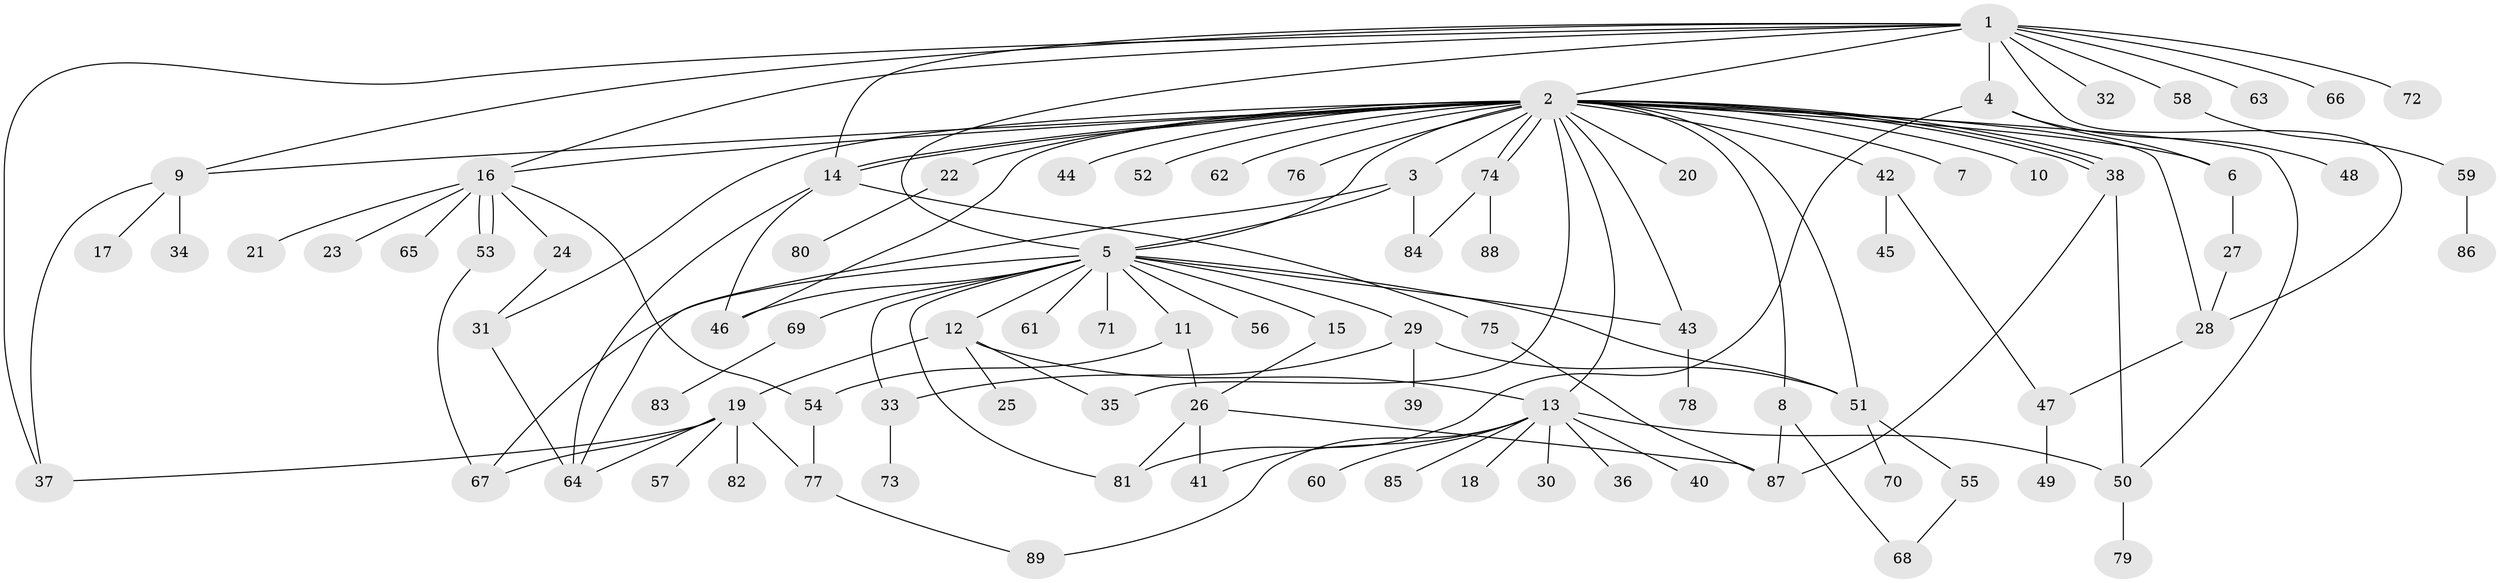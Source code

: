 // Generated by graph-tools (version 1.1) at 2025/47/03/09/25 04:47:27]
// undirected, 89 vertices, 132 edges
graph export_dot {
graph [start="1"]
  node [color=gray90,style=filled];
  1;
  2;
  3;
  4;
  5;
  6;
  7;
  8;
  9;
  10;
  11;
  12;
  13;
  14;
  15;
  16;
  17;
  18;
  19;
  20;
  21;
  22;
  23;
  24;
  25;
  26;
  27;
  28;
  29;
  30;
  31;
  32;
  33;
  34;
  35;
  36;
  37;
  38;
  39;
  40;
  41;
  42;
  43;
  44;
  45;
  46;
  47;
  48;
  49;
  50;
  51;
  52;
  53;
  54;
  55;
  56;
  57;
  58;
  59;
  60;
  61;
  62;
  63;
  64;
  65;
  66;
  67;
  68;
  69;
  70;
  71;
  72;
  73;
  74;
  75;
  76;
  77;
  78;
  79;
  80;
  81;
  82;
  83;
  84;
  85;
  86;
  87;
  88;
  89;
  1 -- 2;
  1 -- 4;
  1 -- 5;
  1 -- 9;
  1 -- 14;
  1 -- 16;
  1 -- 28;
  1 -- 32;
  1 -- 37;
  1 -- 58;
  1 -- 63;
  1 -- 66;
  1 -- 72;
  2 -- 3;
  2 -- 5;
  2 -- 6;
  2 -- 7;
  2 -- 8;
  2 -- 9;
  2 -- 10;
  2 -- 13;
  2 -- 14;
  2 -- 14;
  2 -- 16;
  2 -- 20;
  2 -- 22;
  2 -- 28;
  2 -- 31;
  2 -- 35;
  2 -- 38;
  2 -- 38;
  2 -- 38;
  2 -- 42;
  2 -- 43;
  2 -- 44;
  2 -- 46;
  2 -- 50;
  2 -- 51;
  2 -- 52;
  2 -- 62;
  2 -- 74;
  2 -- 74;
  2 -- 76;
  3 -- 5;
  3 -- 64;
  3 -- 84;
  4 -- 6;
  4 -- 48;
  4 -- 81;
  5 -- 11;
  5 -- 12;
  5 -- 15;
  5 -- 29;
  5 -- 33;
  5 -- 43;
  5 -- 46;
  5 -- 51;
  5 -- 56;
  5 -- 61;
  5 -- 67;
  5 -- 69;
  5 -- 71;
  5 -- 81;
  6 -- 27;
  8 -- 68;
  8 -- 87;
  9 -- 17;
  9 -- 34;
  9 -- 37;
  11 -- 26;
  11 -- 54;
  12 -- 13;
  12 -- 19;
  12 -- 25;
  12 -- 35;
  13 -- 18;
  13 -- 30;
  13 -- 36;
  13 -- 40;
  13 -- 41;
  13 -- 50;
  13 -- 60;
  13 -- 85;
  13 -- 89;
  14 -- 46;
  14 -- 64;
  14 -- 75;
  15 -- 26;
  16 -- 21;
  16 -- 23;
  16 -- 24;
  16 -- 53;
  16 -- 53;
  16 -- 54;
  16 -- 65;
  19 -- 37;
  19 -- 57;
  19 -- 64;
  19 -- 67;
  19 -- 77;
  19 -- 82;
  22 -- 80;
  24 -- 31;
  26 -- 41;
  26 -- 81;
  26 -- 87;
  27 -- 28;
  28 -- 47;
  29 -- 33;
  29 -- 39;
  29 -- 51;
  31 -- 64;
  33 -- 73;
  38 -- 50;
  38 -- 87;
  42 -- 45;
  42 -- 47;
  43 -- 78;
  47 -- 49;
  50 -- 79;
  51 -- 55;
  51 -- 70;
  53 -- 67;
  54 -- 77;
  55 -- 68;
  58 -- 59;
  59 -- 86;
  69 -- 83;
  74 -- 84;
  74 -- 88;
  75 -- 87;
  77 -- 89;
}
